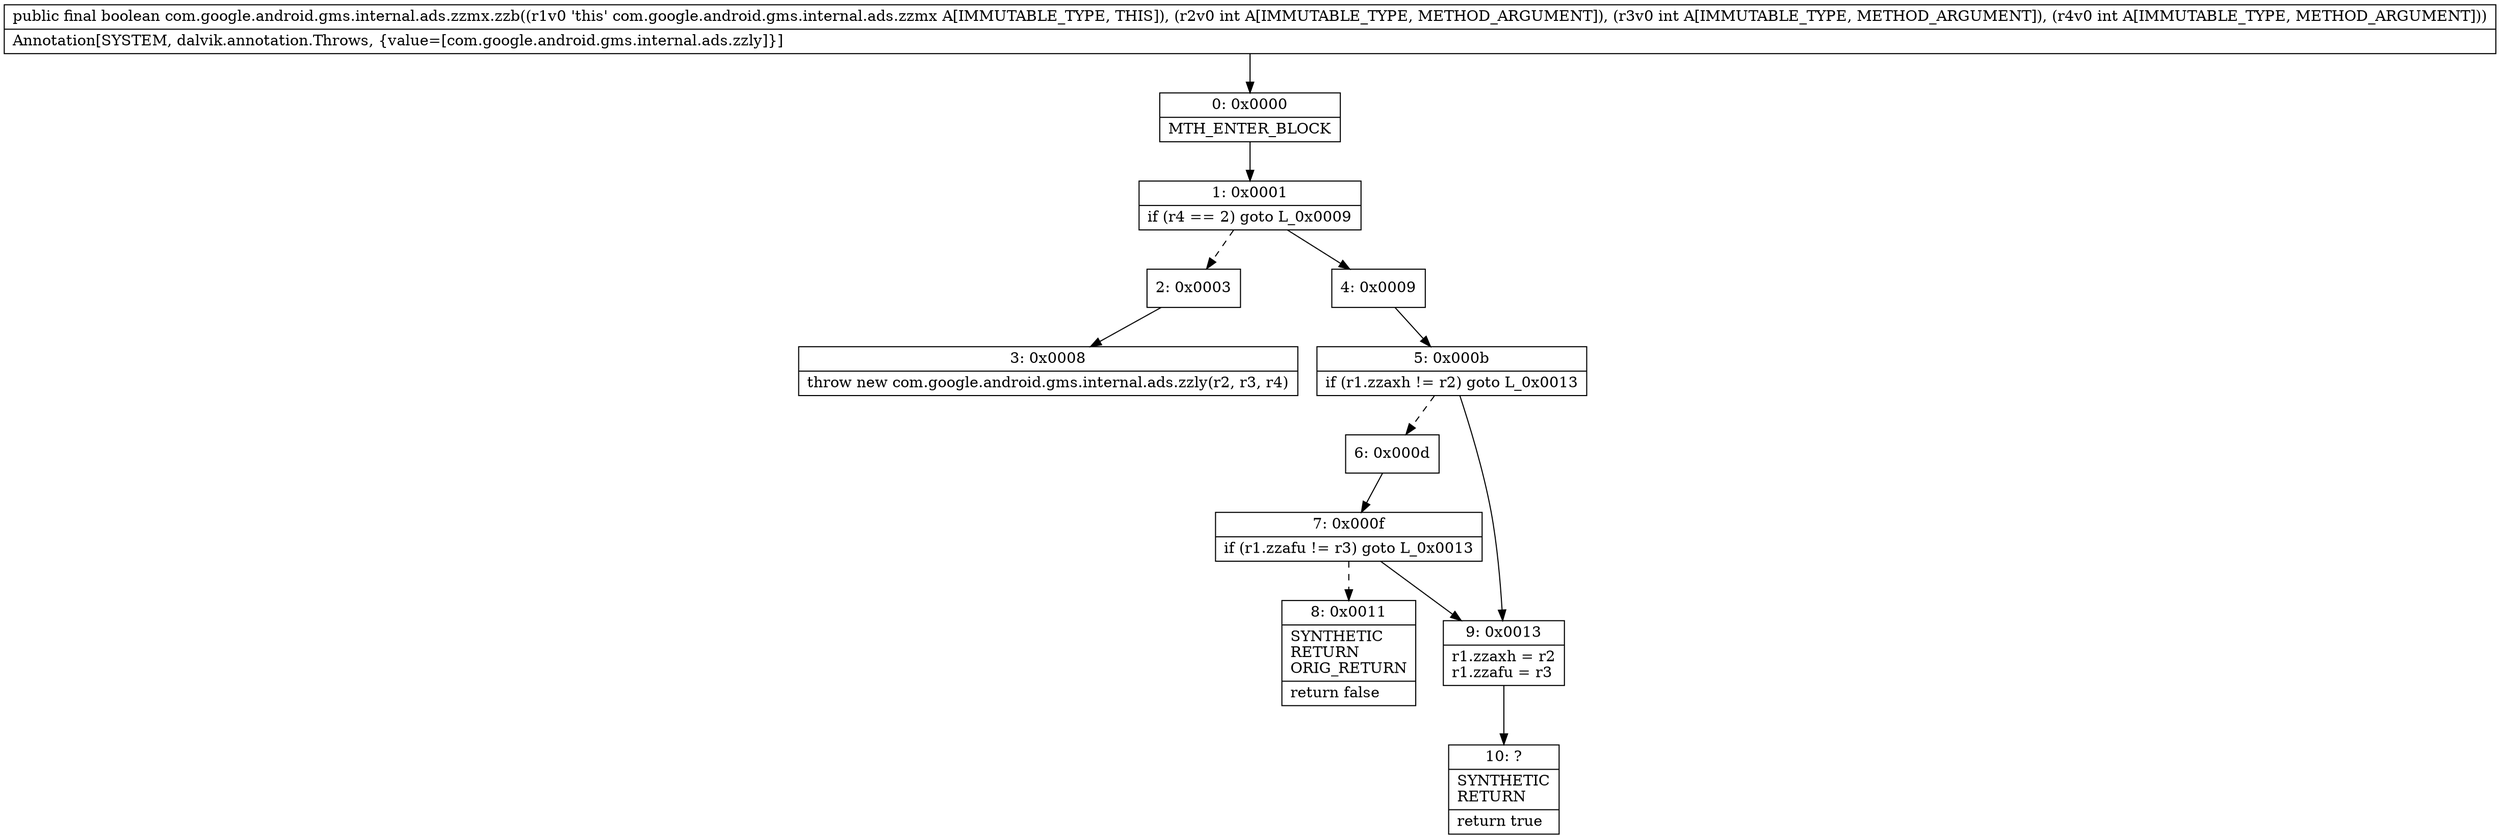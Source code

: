 digraph "CFG forcom.google.android.gms.internal.ads.zzmx.zzb(III)Z" {
Node_0 [shape=record,label="{0\:\ 0x0000|MTH_ENTER_BLOCK\l}"];
Node_1 [shape=record,label="{1\:\ 0x0001|if (r4 == 2) goto L_0x0009\l}"];
Node_2 [shape=record,label="{2\:\ 0x0003}"];
Node_3 [shape=record,label="{3\:\ 0x0008|throw new com.google.android.gms.internal.ads.zzly(r2, r3, r4)\l}"];
Node_4 [shape=record,label="{4\:\ 0x0009}"];
Node_5 [shape=record,label="{5\:\ 0x000b|if (r1.zzaxh != r2) goto L_0x0013\l}"];
Node_6 [shape=record,label="{6\:\ 0x000d}"];
Node_7 [shape=record,label="{7\:\ 0x000f|if (r1.zzafu != r3) goto L_0x0013\l}"];
Node_8 [shape=record,label="{8\:\ 0x0011|SYNTHETIC\lRETURN\lORIG_RETURN\l|return false\l}"];
Node_9 [shape=record,label="{9\:\ 0x0013|r1.zzaxh = r2\lr1.zzafu = r3\l}"];
Node_10 [shape=record,label="{10\:\ ?|SYNTHETIC\lRETURN\l|return true\l}"];
MethodNode[shape=record,label="{public final boolean com.google.android.gms.internal.ads.zzmx.zzb((r1v0 'this' com.google.android.gms.internal.ads.zzmx A[IMMUTABLE_TYPE, THIS]), (r2v0 int A[IMMUTABLE_TYPE, METHOD_ARGUMENT]), (r3v0 int A[IMMUTABLE_TYPE, METHOD_ARGUMENT]), (r4v0 int A[IMMUTABLE_TYPE, METHOD_ARGUMENT]))  | Annotation[SYSTEM, dalvik.annotation.Throws, \{value=[com.google.android.gms.internal.ads.zzly]\}]\l}"];
MethodNode -> Node_0;
Node_0 -> Node_1;
Node_1 -> Node_2[style=dashed];
Node_1 -> Node_4;
Node_2 -> Node_3;
Node_4 -> Node_5;
Node_5 -> Node_6[style=dashed];
Node_5 -> Node_9;
Node_6 -> Node_7;
Node_7 -> Node_8[style=dashed];
Node_7 -> Node_9;
Node_9 -> Node_10;
}

